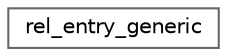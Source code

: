 digraph "Graphical Class Hierarchy"
{
 // LATEX_PDF_SIZE
  bgcolor="transparent";
  edge [fontname=Helvetica,fontsize=10,labelfontname=Helvetica,labelfontsize=10];
  node [fontname=Helvetica,fontsize=10,shape=box,height=0.2,width=0.4];
  rankdir="LR";
  Node0 [id="Node000000",label="rel_entry_generic",height=0.2,width=0.4,color="grey40", fillcolor="white", style="filled",URL="$struct_c_o_f_f_i_1_1rel__entry__generic.html",tooltip="Structure capable of storing all the architecture-specific relocation entry structures."];
}
